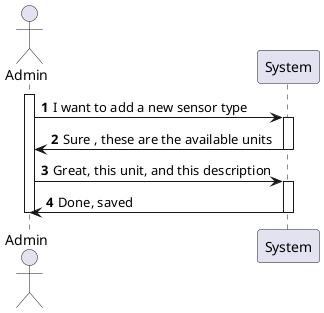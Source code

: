@startuml
'As an Administrator, I want to have a list of existing rooms, so that I can choose
'one to edit it.'

!pragma layout smetana
autonumber

actor Admin
participant System

activate Admin
Admin -> System: I want to add a new sensor type
activate System
System -> Admin: Sure , these are the available units
deactivate System
Admin -> System: Great, this unit, and this description
activate System
System -> Admin: Done, saved
deactivate System
deactivate Admin

@enduml